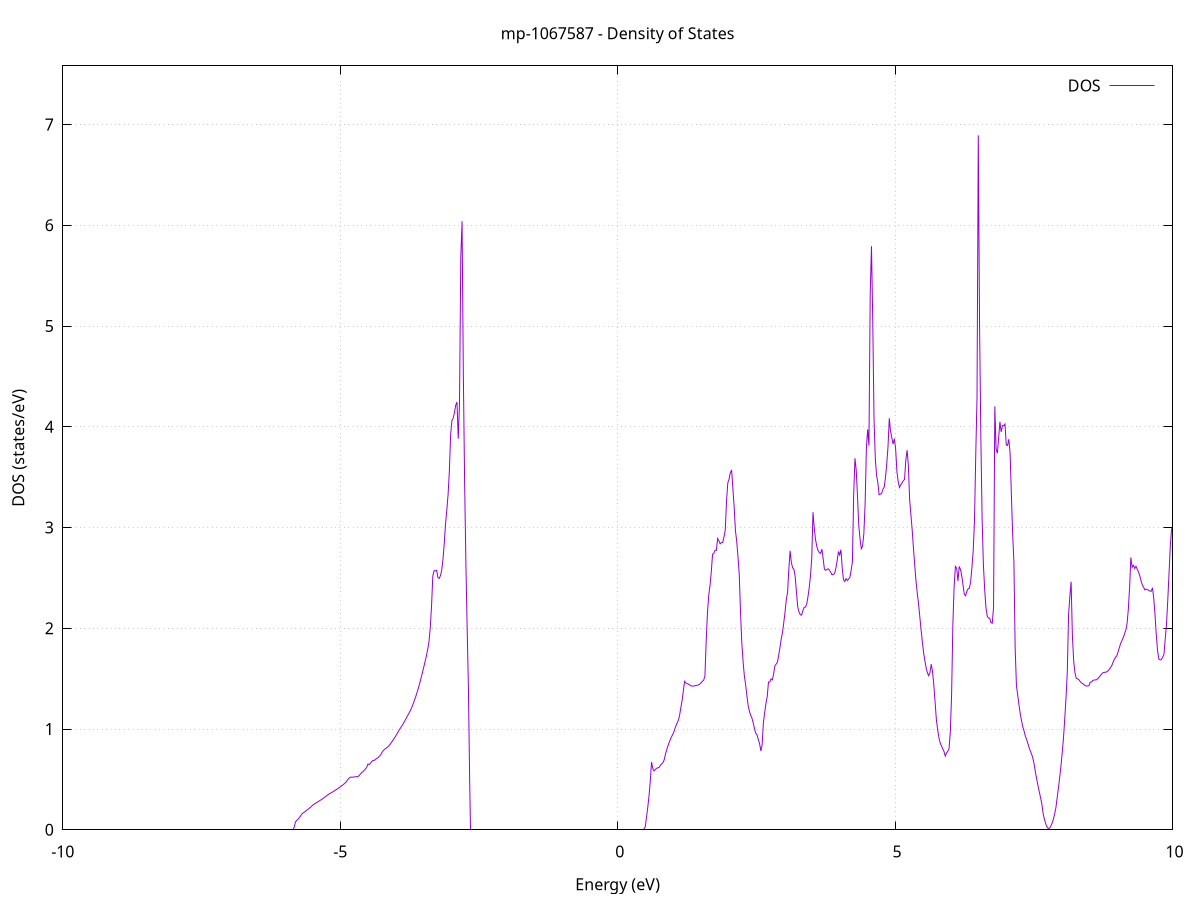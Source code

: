 set title 'mp-1067587 - Density of States'
set xlabel 'Energy (eV)'
set ylabel 'DOS (states/eV)'
set grid
set xrange [-10:10]
set yrange [0:7.583]
set xzeroaxis lt -1
set terminal png size 800,600
set output 'mp-1067587_dos_gnuplot.png'
plot '-' using 1:2 with lines title 'DOS'
-29.042700 0.000000
-29.019800 0.000000
-28.996800 0.000000
-28.973900 0.000000
-28.951000 0.000000
-28.928100 0.000000
-28.905200 0.000000
-28.882300 0.000000
-28.859400 0.000000
-28.836400 0.000000
-28.813500 0.000000
-28.790600 0.000000
-28.767700 0.000000
-28.744800 0.000000
-28.721900 0.000000
-28.698900 0.000000
-28.676000 0.000000
-28.653100 0.000000
-28.630200 0.000000
-28.607300 0.000000
-28.584400 0.000000
-28.561400 0.000000
-28.538500 0.000000
-28.515600 0.000000
-28.492700 0.000000
-28.469800 0.000000
-28.446900 0.000000
-28.424000 0.000000
-28.401000 0.000000
-28.378100 0.000000
-28.355200 0.000000
-28.332300 0.000000
-28.309400 0.000000
-28.286500 0.000000
-28.263500 0.000000
-28.240600 0.000000
-28.217700 0.000000
-28.194800 0.000000
-28.171900 0.000000
-28.149000 0.000000
-28.126000 0.000000
-28.103100 0.000000
-28.080200 0.000000
-28.057300 0.000000
-28.034400 0.000000
-28.011500 0.000000
-27.988600 0.000000
-27.965600 0.000000
-27.942700 0.000000
-27.919800 0.000000
-27.896900 0.000000
-27.874000 0.000000
-27.851100 0.000000
-27.828100 0.000000
-27.805200 0.000000
-27.782300 0.000000
-27.759400 0.000000
-27.736500 0.000000
-27.713600 0.000000
-27.690600 0.000000
-27.667700 0.000000
-27.644800 0.000000
-27.621900 0.000000
-27.599000 0.000000
-27.576100 0.000000
-27.553100 0.000000
-27.530200 0.000000
-27.507300 0.000000
-27.484400 0.000000
-27.461500 0.000000
-27.438600 0.000000
-27.415700 0.000000
-27.392700 0.000000
-27.369800 0.000000
-27.346900 0.000000
-27.324000 0.000000
-27.301100 0.000000
-27.278200 0.000000
-27.255200 0.000000
-27.232300 0.000000
-27.209400 0.000000
-27.186500 0.000000
-27.163600 0.000000
-27.140700 0.000000
-27.117700 0.000000
-27.094800 0.000000
-27.071900 0.000000
-27.049000 0.000000
-27.026100 0.000000
-27.003200 0.000000
-26.980300 0.000000
-26.957300 16.725300
-26.934400 19.770900
-26.911500 17.011400
-26.888600 13.683800
-26.865700 12.867500
-26.842800 19.085800
-26.819800 13.544200
-26.796900 43.508700
-26.774000 35.500700
-26.751100 37.144300
-26.728200 52.580600
-26.705300 39.738400
-26.682300 13.641800
-26.659400 21.882000
-26.636500 26.590700
-26.613600 32.169400
-26.590700 49.719800
-26.567800 46.179200
-26.544800 13.463800
-26.521900 0.000000
-26.499000 0.000000
-26.476100 0.000000
-26.453200 0.000000
-26.430300 0.000000
-26.407400 0.000000
-26.384400 0.000000
-26.361500 0.000000
-26.338600 0.000000
-26.315700 0.000000
-26.292800 0.000000
-26.269900 0.000000
-26.246900 0.000000
-26.224000 0.000000
-26.201100 0.000000
-26.178200 0.000000
-26.155300 0.000000
-26.132400 0.000000
-26.109400 0.000000
-26.086500 0.000000
-26.063600 0.000000
-26.040700 0.000000
-26.017800 0.000000
-25.994900 0.000000
-25.972000 0.000000
-25.949000 0.000000
-25.926100 0.000000
-25.903200 0.000000
-25.880300 0.000000
-25.857400 0.000000
-25.834500 0.000000
-25.811500 0.000000
-25.788600 0.000000
-25.765700 0.000000
-25.742800 0.000000
-25.719900 0.000000
-25.697000 0.000000
-25.674000 0.000000
-25.651100 0.000000
-25.628200 0.000000
-25.605300 0.000000
-25.582400 0.000000
-25.559500 0.000000
-25.536600 0.000000
-25.513600 0.000000
-25.490700 0.000000
-25.467800 0.000000
-25.444900 0.000000
-25.422000 0.000000
-25.399100 0.000000
-25.376100 0.000000
-25.353200 0.000000
-25.330300 0.000000
-25.307400 0.000000
-25.284500 0.000000
-25.261600 0.000000
-25.238600 0.000000
-25.215700 0.000000
-25.192800 0.000000
-25.169900 0.000000
-25.147000 0.000000
-25.124100 0.000000
-25.101100 0.000000
-25.078200 0.000000
-25.055300 0.000000
-25.032400 0.000000
-25.009500 0.000000
-24.986600 0.000000
-24.963700 0.000000
-24.940700 0.000000
-24.917800 0.000000
-24.894900 0.000000
-24.872000 0.000000
-24.849100 0.000000
-24.826200 0.000000
-24.803200 0.000000
-24.780300 0.000000
-24.757400 0.000000
-24.734500 0.000000
-24.711600 0.000000
-24.688700 0.000000
-24.665700 0.000000
-24.642800 0.000000
-24.619900 0.000000
-24.597000 0.000000
-24.574100 0.000000
-24.551200 0.000000
-24.528300 0.000000
-24.505300 0.000000
-24.482400 0.000000
-24.459500 0.000000
-24.436600 0.000000
-24.413700 0.000000
-24.390800 0.000000
-24.367800 0.000000
-24.344900 0.000000
-24.322000 0.000000
-24.299100 0.000000
-24.276200 0.000000
-24.253300 0.000000
-24.230300 0.000000
-24.207400 0.000000
-24.184500 0.000000
-24.161600 0.000000
-24.138700 0.000000
-24.115800 0.000000
-24.092900 0.000000
-24.069900 0.000000
-24.047000 0.000000
-24.024100 0.000000
-24.001200 0.000000
-23.978300 0.000000
-23.955400 0.000000
-23.932400 0.000000
-23.909500 0.000000
-23.886600 0.000000
-23.863700 0.000000
-23.840800 0.000000
-23.817900 0.000000
-23.794900 0.000000
-23.772000 0.000000
-23.749100 0.000000
-23.726200 0.000000
-23.703300 0.000000
-23.680400 0.000000
-23.657400 0.000000
-23.634500 0.000000
-23.611600 0.000000
-23.588700 0.000000
-23.565800 0.000000
-23.542900 0.000000
-23.520000 0.000000
-23.497000 0.000000
-23.474100 0.000000
-23.451200 0.000000
-23.428300 0.000000
-23.405400 0.000000
-23.382500 0.000000
-23.359500 0.000000
-23.336600 0.000000
-23.313700 0.000000
-23.290800 0.000000
-23.267900 0.000000
-23.245000 0.000000
-23.222000 0.000000
-23.199100 0.000000
-23.176200 0.000000
-23.153300 0.000000
-23.130400 0.000000
-23.107500 0.000000
-23.084600 0.000000
-23.061600 0.000000
-23.038700 0.000000
-23.015800 0.000000
-22.992900 0.000000
-22.970000 0.000000
-22.947100 0.000000
-22.924100 0.000000
-22.901200 0.000000
-22.878300 0.000000
-22.855400 0.000000
-22.832500 0.000000
-22.809600 0.000000
-22.786600 0.000000
-22.763700 0.000000
-22.740800 0.000000
-22.717900 0.000000
-22.695000 0.000000
-22.672100 0.000000
-22.649200 0.000000
-22.626200 0.000000
-22.603300 0.000000
-22.580400 0.000000
-22.557500 0.000000
-22.534600 0.000000
-22.511700 0.000000
-22.488700 0.000000
-22.465800 0.000000
-22.442900 0.000000
-22.420000 0.000000
-22.397100 0.000000
-22.374200 0.000000
-22.351200 0.000000
-22.328300 0.000000
-22.305400 0.000000
-22.282500 0.000000
-22.259600 0.000000
-22.236700 0.000000
-22.213700 0.000000
-22.190800 0.000000
-22.167900 0.000000
-22.145000 0.000000
-22.122100 0.000000
-22.099200 0.000000
-22.076300 0.000000
-22.053300 0.000000
-22.030400 0.000000
-22.007500 0.000000
-21.984600 0.000000
-21.961700 0.000000
-21.938800 0.000000
-21.915800 0.000000
-21.892900 0.000000
-21.870000 0.000000
-21.847100 0.000000
-21.824200 0.000000
-21.801300 0.000000
-21.778300 0.000000
-21.755400 0.000000
-21.732500 0.000000
-21.709600 0.000000
-21.686700 0.000000
-21.663800 0.000000
-21.640900 0.000000
-21.617900 0.000000
-21.595000 0.000000
-21.572100 0.000000
-21.549200 0.000000
-21.526300 0.000000
-21.503400 0.000000
-21.480400 0.000000
-21.457500 0.000000
-21.434600 0.000000
-21.411700 0.000000
-21.388800 0.000000
-21.365900 0.000000
-21.342900 0.000000
-21.320000 0.000000
-21.297100 0.000000
-21.274200 0.000000
-21.251300 0.000000
-21.228400 0.000000
-21.205500 0.000000
-21.182500 0.000000
-21.159600 0.000000
-21.136700 0.000000
-21.113800 0.000000
-21.090900 0.000000
-21.068000 0.000000
-21.045000 0.000000
-21.022100 0.000000
-20.999200 0.000000
-20.976300 0.000000
-20.953400 0.000000
-20.930500 0.000000
-20.907500 0.000000
-20.884600 0.000000
-20.861700 0.000000
-20.838800 0.000000
-20.815900 0.000000
-20.793000 0.000000
-20.770000 0.000000
-20.747100 0.000000
-20.724200 0.000000
-20.701300 0.000000
-20.678400 0.000000
-20.655500 0.000000
-20.632600 0.000000
-20.609600 0.000000
-20.586700 0.000000
-20.563800 0.000000
-20.540900 0.000000
-20.518000 0.000000
-20.495100 0.000000
-20.472100 0.000000
-20.449200 0.000000
-20.426300 0.000000
-20.403400 0.000000
-20.380500 0.000000
-20.357600 0.000000
-20.334600 0.000000
-20.311700 0.000000
-20.288800 0.000000
-20.265900 0.000000
-20.243000 0.000000
-20.220100 0.000000
-20.197200 0.000000
-20.174200 0.000000
-20.151300 0.000000
-20.128400 0.000000
-20.105500 0.000000
-20.082600 0.000000
-20.059700 0.000000
-20.036700 0.000000
-20.013800 0.000000
-19.990900 0.000000
-19.968000 0.000000
-19.945100 0.000000
-19.922200 0.000000
-19.899200 0.000000
-19.876300 0.000000
-19.853400 0.000000
-19.830500 0.000000
-19.807600 0.000000
-19.784700 0.000000
-19.761800 0.000000
-19.738800 0.000000
-19.715900 0.000000
-19.693000 0.000000
-19.670100 0.000000
-19.647200 0.000000
-19.624300 0.000000
-19.601300 0.000000
-19.578400 0.000000
-19.555500 0.000000
-19.532600 0.000000
-19.509700 0.000000
-19.486800 0.000000
-19.463800 0.000000
-19.440900 0.000000
-19.418000 0.000000
-19.395100 0.000000
-19.372200 0.000000
-19.349300 0.000000
-19.326300 0.000000
-19.303400 0.000000
-19.280500 0.000000
-19.257600 0.000000
-19.234700 0.000000
-19.211800 0.000000
-19.188900 0.000000
-19.165900 0.000000
-19.143000 0.000000
-19.120100 0.000000
-19.097200 0.000000
-19.074300 0.000000
-19.051400 0.000000
-19.028400 0.000000
-19.005500 0.000000
-18.982600 0.000000
-18.959700 0.000000
-18.936800 0.000000
-18.913900 0.000000
-18.890900 0.000000
-18.868000 0.000000
-18.845100 0.000000
-18.822200 0.000000
-18.799300 0.000000
-18.776400 0.000000
-18.753500 0.000000
-18.730500 0.000000
-18.707600 0.000000
-18.684700 0.000000
-18.661800 0.000000
-18.638900 0.000000
-18.616000 0.000000
-18.593000 0.000000
-18.570100 0.000000
-18.547200 0.000000
-18.524300 0.000000
-18.501400 0.000000
-18.478500 0.000000
-18.455500 0.000000
-18.432600 0.000000
-18.409700 0.000000
-18.386800 0.000000
-18.363900 0.000000
-18.341000 0.000000
-18.318100 0.000000
-18.295100 0.000000
-18.272200 0.000000
-18.249300 0.000000
-18.226400 0.000000
-18.203500 0.000000
-18.180600 0.000000
-18.157600 0.000000
-18.134700 0.000000
-18.111800 0.000000
-18.088900 0.000000
-18.066000 0.000000
-18.043100 0.000000
-18.020100 0.000000
-17.997200 0.000000
-17.974300 0.000000
-17.951400 0.000000
-17.928500 0.000000
-17.905600 0.000000
-17.882600 0.000000
-17.859700 0.000000
-17.836800 0.000000
-17.813900 0.000000
-17.791000 0.000000
-17.768100 0.000000
-17.745200 0.000000
-17.722200 0.000000
-17.699300 0.000000
-17.676400 0.000000
-17.653500 0.000000
-17.630600 0.000000
-17.607700 0.000000
-17.584700 0.000000
-17.561800 0.000000
-17.538900 0.000000
-17.516000 0.000000
-17.493100 0.000000
-17.470200 0.000000
-17.447200 0.000000
-17.424300 0.000000
-17.401400 0.000000
-17.378500 0.000000
-17.355600 0.000000
-17.332700 0.000000
-17.309800 0.000000
-17.286800 0.000000
-17.263900 0.000000
-17.241000 0.000000
-17.218100 0.000000
-17.195200 0.000000
-17.172300 0.000000
-17.149300 0.000000
-17.126400 0.000000
-17.103500 0.000000
-17.080600 0.000000
-17.057700 0.000000
-17.034800 0.000000
-17.011800 0.000000
-16.988900 0.000000
-16.966000 0.000000
-16.943100 0.000000
-16.920200 0.000000
-16.897300 0.000000
-16.874400 0.000000
-16.851400 0.000000
-16.828500 0.000000
-16.805600 0.000000
-16.782700 0.000000
-16.759800 0.000000
-16.736900 0.000000
-16.713900 0.000000
-16.691000 0.000000
-16.668100 0.000000
-16.645200 0.000000
-16.622300 0.000000
-16.599400 0.000000
-16.576400 0.000000
-16.553500 0.000000
-16.530600 0.000000
-16.507700 0.000000
-16.484800 0.000000
-16.461900 0.000000
-16.438900 0.000000
-16.416000 0.000000
-16.393100 0.000000
-16.370200 0.000000
-16.347300 0.000000
-16.324400 0.000000
-16.301500 0.000000
-16.278500 0.000000
-16.255600 0.000000
-16.232700 0.000000
-16.209800 0.000000
-16.186900 0.000000
-16.164000 0.000000
-16.141000 0.000000
-16.118100 0.000000
-16.095200 0.000000
-16.072300 0.000000
-16.049400 0.000000
-16.026500 0.000000
-16.003500 0.000000
-15.980600 0.000000
-15.957700 0.000000
-15.934800 0.000000
-15.911900 0.000000
-15.889000 0.000000
-15.866100 0.000000
-15.843100 0.000000
-15.820200 0.000000
-15.797300 0.000000
-15.774400 0.000000
-15.751500 0.000000
-15.728600 0.000000
-15.705600 0.000000
-15.682700 0.000000
-15.659800 0.000000
-15.636900 0.000000
-15.614000 0.000000
-15.591100 0.000000
-15.568100 0.000000
-15.545200 0.000000
-15.522300 0.000000
-15.499400 0.000000
-15.476500 0.000000
-15.453600 0.000000
-15.430700 0.000000
-15.407700 0.000000
-15.384800 0.000000
-15.361900 0.000000
-15.339000 0.000000
-15.316100 0.000000
-15.293200 0.000000
-15.270200 0.000000
-15.247300 0.000000
-15.224400 0.000000
-15.201500 0.000000
-15.178600 0.000000
-15.155700 0.000000
-15.132700 0.000000
-15.109800 0.000000
-15.086900 0.000000
-15.064000 0.000000
-15.041100 0.000000
-15.018200 0.000000
-14.995200 0.000000
-14.972300 0.000000
-14.949400 0.000000
-14.926500 0.000000
-14.903600 0.000000
-14.880700 0.000000
-14.857800 0.000000
-14.834800 0.000000
-14.811900 0.000000
-14.789000 0.000000
-14.766100 0.000000
-14.743200 0.000000
-14.720300 0.000000
-14.697300 0.000000
-14.674400 0.000000
-14.651500 0.000000
-14.628600 0.000000
-14.605700 0.000000
-14.582800 0.000000
-14.559800 0.000000
-14.536900 0.000000
-14.514000 0.000000
-14.491100 0.000000
-14.468200 0.000000
-14.445300 0.000000
-14.422400 0.000000
-14.399400 0.000000
-14.376500 0.000000
-14.353600 0.000000
-14.330700 0.000000
-14.307800 0.000000
-14.284900 0.000000
-14.261900 0.000000
-14.239000 0.000000
-14.216100 0.000000
-14.193200 0.000000
-14.170300 0.000000
-14.147400 0.000000
-14.124400 0.000000
-14.101500 0.000000
-14.078600 0.000000
-14.055700 0.000000
-14.032800 0.000000
-14.009900 0.000000
-13.987000 0.000000
-13.964000 0.000000
-13.941100 0.000000
-13.918200 0.000000
-13.895300 0.000000
-13.872400 0.000000
-13.849500 0.000000
-13.826500 0.000000
-13.803600 0.000000
-13.780700 0.000000
-13.757800 0.000000
-13.734900 0.000000
-13.712000 0.000000
-13.689000 0.000000
-13.666100 0.000000
-13.643200 0.000000
-13.620300 0.000000
-13.597400 0.000000
-13.574500 0.000000
-13.551500 0.000000
-13.528600 0.000000
-13.505700 0.000000
-13.482800 0.000000
-13.459900 0.000000
-13.437000 0.000000
-13.414100 0.000000
-13.391100 0.000000
-13.368200 0.000000
-13.345300 0.000000
-13.322400 0.000000
-13.299500 0.000000
-13.276600 0.000000
-13.253600 0.000000
-13.230700 0.000000
-13.207800 0.000000
-13.184900 0.000000
-13.162000 0.000000
-13.139100 0.000000
-13.116100 0.000000
-13.093200 0.000000
-13.070300 0.000000
-13.047400 0.000000
-13.024500 0.000000
-13.001600 0.000000
-12.978700 0.000000
-12.955700 0.000000
-12.932800 0.000000
-12.909900 0.000000
-12.887000 0.000000
-12.864100 0.000000
-12.841200 0.000000
-12.818200 0.000000
-12.795300 0.000000
-12.772400 0.000000
-12.749500 0.000000
-12.726600 0.000000
-12.703700 0.000000
-12.680700 0.000000
-12.657800 0.000000
-12.634900 0.000000
-12.612000 0.000000
-12.589100 0.000000
-12.566200 0.000000
-12.543300 0.000000
-12.520300 0.000000
-12.497400 0.000000
-12.474500 0.000000
-12.451600 0.000000
-12.428700 0.000000
-12.405800 0.000000
-12.382800 0.000000
-12.359900 0.000000
-12.337000 0.000000
-12.314100 0.000000
-12.291200 0.000000
-12.268300 0.000000
-12.245300 0.000000
-12.222400 0.000000
-12.199500 0.000000
-12.176600 0.000000
-12.153700 0.000000
-12.130800 0.000000
-12.107800 0.000000
-12.084900 0.000000
-12.062000 0.000000
-12.039100 0.000000
-12.016200 0.000000
-11.993300 0.000000
-11.970400 0.000000
-11.947400 0.000000
-11.924500 0.000000
-11.901600 0.000000
-11.878700 0.000000
-11.855800 0.000000
-11.832900 0.000000
-11.809900 0.000000
-11.787000 0.000000
-11.764100 0.000000
-11.741200 0.000000
-11.718300 0.000000
-11.695400 0.000000
-11.672400 0.000000
-11.649500 0.000000
-11.626600 0.000000
-11.603700 0.000000
-11.580800 0.000000
-11.557900 0.000000
-11.535000 0.000000
-11.512000 0.000000
-11.489100 0.000000
-11.466200 0.000000
-11.443300 0.000000
-11.420400 0.000000
-11.397500 0.000000
-11.374500 0.000000
-11.351600 0.000000
-11.328700 0.000000
-11.305800 0.000000
-11.282900 0.000000
-11.260000 0.000000
-11.237000 0.000000
-11.214100 0.000000
-11.191200 0.000000
-11.168300 0.000000
-11.145400 0.000000
-11.122500 0.000000
-11.099600 0.000000
-11.076600 0.000000
-11.053700 0.000000
-11.030800 0.000000
-11.007900 0.000000
-10.985000 0.000000
-10.962100 0.000000
-10.939100 0.000000
-10.916200 0.000000
-10.893300 0.000000
-10.870400 0.000000
-10.847500 0.000000
-10.824600 0.000000
-10.801600 0.000000
-10.778700 0.000000
-10.755800 0.000000
-10.732900 0.000000
-10.710000 0.000000
-10.687100 0.000000
-10.664100 0.000000
-10.641200 0.000000
-10.618300 0.000000
-10.595400 0.000000
-10.572500 0.000000
-10.549600 0.000000
-10.526700 0.000000
-10.503700 0.000000
-10.480800 0.000000
-10.457900 0.000000
-10.435000 0.000000
-10.412100 0.000000
-10.389200 0.000000
-10.366200 0.000000
-10.343300 0.000000
-10.320400 0.000000
-10.297500 0.000000
-10.274600 0.000000
-10.251700 0.000000
-10.228700 0.000000
-10.205800 0.000000
-10.182900 0.000000
-10.160000 0.000000
-10.137100 0.000000
-10.114200 0.000000
-10.091300 0.000000
-10.068300 0.000000
-10.045400 0.000000
-10.022500 0.000000
-9.999600 0.000000
-9.976700 0.000000
-9.953800 0.000000
-9.930800 0.000000
-9.907900 0.000000
-9.885000 0.000000
-9.862100 0.000000
-9.839200 0.000000
-9.816300 0.000000
-9.793300 0.000000
-9.770400 0.000000
-9.747500 0.000000
-9.724600 0.000000
-9.701700 0.000000
-9.678800 0.000000
-9.655900 0.000000
-9.632900 0.000000
-9.610000 0.000000
-9.587100 0.000000
-9.564200 0.000000
-9.541300 0.000000
-9.518400 0.000000
-9.495400 0.000000
-9.472500 0.000000
-9.449600 0.000000
-9.426700 0.000000
-9.403800 0.000000
-9.380900 0.000000
-9.357900 0.000000
-9.335000 0.000000
-9.312100 0.000000
-9.289200 0.000000
-9.266300 0.000000
-9.243400 0.000000
-9.220400 0.000000
-9.197500 0.000000
-9.174600 0.000000
-9.151700 0.000000
-9.128800 0.000000
-9.105900 0.000000
-9.083000 0.000000
-9.060000 0.000000
-9.037100 0.000000
-9.014200 0.000000
-8.991300 0.000000
-8.968400 0.000000
-8.945500 0.000000
-8.922500 0.000000
-8.899600 0.000000
-8.876700 0.000000
-8.853800 0.000000
-8.830900 0.000000
-8.808000 0.000000
-8.785000 0.000000
-8.762100 0.000000
-8.739200 0.000000
-8.716300 0.000000
-8.693400 0.000000
-8.670500 0.000000
-8.647600 0.000000
-8.624600 0.000000
-8.601700 0.000000
-8.578800 0.000000
-8.555900 0.000000
-8.533000 0.000000
-8.510100 0.000000
-8.487100 0.000000
-8.464200 0.000000
-8.441300 0.000000
-8.418400 0.000000
-8.395500 0.000000
-8.372600 0.000000
-8.349600 0.000000
-8.326700 0.000000
-8.303800 0.000000
-8.280900 0.000000
-8.258000 0.000000
-8.235100 0.000000
-8.212200 0.000000
-8.189200 0.000000
-8.166300 0.000000
-8.143400 0.000000
-8.120500 0.000000
-8.097600 0.000000
-8.074700 0.000000
-8.051700 0.000000
-8.028800 0.000000
-8.005900 0.000000
-7.983000 0.000000
-7.960100 0.000000
-7.937200 0.000000
-7.914200 0.000000
-7.891300 0.000000
-7.868400 0.000000
-7.845500 0.000000
-7.822600 0.000000
-7.799700 0.000000
-7.776700 0.000000
-7.753800 0.000000
-7.730900 0.000000
-7.708000 0.000000
-7.685100 0.000000
-7.662200 0.000000
-7.639300 0.000000
-7.616300 0.000000
-7.593400 0.000000
-7.570500 0.000000
-7.547600 0.000000
-7.524700 0.000000
-7.501800 0.000000
-7.478800 0.000000
-7.455900 0.000000
-7.433000 0.000000
-7.410100 0.000000
-7.387200 0.000000
-7.364300 0.000000
-7.341300 0.000000
-7.318400 0.000000
-7.295500 0.000000
-7.272600 0.000000
-7.249700 0.000000
-7.226800 0.000000
-7.203900 0.000000
-7.180900 0.000000
-7.158000 0.000000
-7.135100 0.000000
-7.112200 0.000000
-7.089300 0.000000
-7.066400 0.000000
-7.043400 0.000000
-7.020500 0.000000
-6.997600 0.000000
-6.974700 0.000000
-6.951800 0.000000
-6.928900 0.000000
-6.905900 0.000000
-6.883000 0.000000
-6.860100 0.000000
-6.837200 0.000000
-6.814300 0.000000
-6.791400 0.000000
-6.768500 0.000000
-6.745500 0.000000
-6.722600 0.000000
-6.699700 0.000000
-6.676800 0.000000
-6.653900 0.000000
-6.631000 0.000000
-6.608000 0.000000
-6.585100 0.000000
-6.562200 0.000000
-6.539300 0.000000
-6.516400 0.000000
-6.493500 0.000000
-6.470500 0.000000
-6.447600 0.000000
-6.424700 0.000000
-6.401800 0.000000
-6.378900 0.000000
-6.356000 0.000000
-6.333000 0.000000
-6.310100 0.000000
-6.287200 0.000000
-6.264300 0.000000
-6.241400 0.000000
-6.218500 0.000000
-6.195600 0.000000
-6.172600 0.000000
-6.149700 0.000000
-6.126800 0.000000
-6.103900 0.000000
-6.081000 0.000000
-6.058100 0.000000
-6.035100 0.000000
-6.012200 0.000000
-5.989300 0.000000
-5.966400 0.000000
-5.943500 0.000000
-5.920600 0.000000
-5.897600 0.000000
-5.874700 0.000000
-5.851800 0.001000
-5.828900 0.026100
-5.806000 0.078100
-5.783100 0.093300
-5.760200 0.104200
-5.737200 0.121000
-5.714300 0.138400
-5.691400 0.155900
-5.668500 0.166900
-5.645600 0.175300
-5.622700 0.185400
-5.599700 0.195900
-5.576800 0.204900
-5.553900 0.215400
-5.531000 0.226000
-5.508100 0.237100
-5.485200 0.248900
-5.462200 0.257800
-5.439300 0.265100
-5.416400 0.273000
-5.393500 0.281100
-5.370600 0.288900
-5.347700 0.296500
-5.324800 0.305000
-5.301800 0.314100
-5.278900 0.323400
-5.256000 0.333000
-5.233100 0.342800
-5.210200 0.352400
-5.187300 0.360100
-5.164300 0.366800
-5.141400 0.374200
-5.118500 0.382000
-5.095600 0.390100
-5.072700 0.398200
-5.049800 0.406500
-5.026800 0.415100
-5.003900 0.423800
-4.981000 0.433000
-4.958100 0.442700
-4.935200 0.453000
-4.912300 0.463800
-4.889300 0.476200
-4.866400 0.496800
-4.843500 0.510300
-4.820600 0.521800
-4.797700 0.522500
-4.774800 0.521900
-4.751900 0.523800
-4.728900 0.525900
-4.706000 0.527700
-4.683100 0.526800
-4.660200 0.537900
-4.637300 0.553100
-4.614400 0.566500
-4.591400 0.576500
-4.568500 0.589600
-4.545600 0.604300
-4.522700 0.619600
-4.499800 0.652500
-4.476900 0.647800
-4.453900 0.660900
-4.431000 0.678300
-4.408100 0.689200
-4.385200 0.689000
-4.362300 0.699500
-4.339400 0.709300
-4.316500 0.716200
-4.293500 0.729400
-4.270600 0.744400
-4.247700 0.767000
-4.224800 0.785500
-4.201900 0.797900
-4.179000 0.807800
-4.156000 0.817100
-4.133100 0.827400
-4.110200 0.841200
-4.087300 0.858600
-4.064400 0.876300
-4.041500 0.894900
-4.018500 0.914700
-3.995600 0.935100
-3.972700 0.956200
-3.949800 0.978100
-3.926900 0.999200
-3.904000 1.018700
-3.881100 1.037400
-3.858100 1.058900
-3.835200 1.081500
-3.812300 1.105300
-3.789400 1.128600
-3.766500 1.151700
-3.743600 1.175100
-3.720600 1.200500
-3.697700 1.232700
-3.674800 1.265500
-3.651900 1.300200
-3.629000 1.338700
-3.606100 1.378800
-3.583100 1.421900
-3.560200 1.470400
-3.537300 1.519500
-3.514400 1.569700
-3.491500 1.621200
-3.468600 1.674500
-3.445600 1.730300
-3.422700 1.791900
-3.399800 1.870500
-3.376900 2.008100
-3.354000 2.224300
-3.331100 2.519400
-3.308200 2.572400
-3.285200 2.570000
-3.262300 2.575500
-3.239400 2.504700
-3.216500 2.494600
-3.193600 2.522200
-3.170700 2.576400
-3.147700 2.684700
-3.124800 2.844900
-3.101900 3.036100
-3.079000 3.172700
-3.056100 3.326200
-3.033200 3.559900
-3.010200 3.920200
-2.987300 4.060500
-2.964400 4.084300
-2.941500 4.140200
-2.918600 4.214500
-2.895700 4.246300
-2.872800 3.881900
-2.849800 4.242800
-2.826900 5.685900
-2.804000 6.041000
-2.781100 4.534000
-2.758200 3.459700
-2.735300 2.652900
-2.712300 2.003000
-2.689400 1.402200
-2.666500 0.470000
-2.643600 0.000000
-2.620700 0.000000
-2.597800 0.000000
-2.574800 0.000000
-2.551900 0.000000
-2.529000 0.000000
-2.506100 0.000000
-2.483200 0.000000
-2.460300 0.000000
-2.437400 0.000000
-2.414400 0.000000
-2.391500 0.000000
-2.368600 0.000000
-2.345700 0.000000
-2.322800 0.000000
-2.299900 0.000000
-2.276900 0.000000
-2.254000 0.000000
-2.231100 0.000000
-2.208200 0.000000
-2.185300 0.000000
-2.162400 0.000000
-2.139400 0.000000
-2.116500 0.000000
-2.093600 0.000000
-2.070700 0.000000
-2.047800 0.000000
-2.024900 0.000000
-2.001900 0.000000
-1.979000 0.000000
-1.956100 0.000000
-1.933200 0.000000
-1.910300 0.000000
-1.887400 0.000000
-1.864500 0.000000
-1.841500 0.000000
-1.818600 0.000000
-1.795700 0.000000
-1.772800 0.000000
-1.749900 0.000000
-1.727000 0.000000
-1.704000 0.000000
-1.681100 0.000000
-1.658200 0.000000
-1.635300 0.000000
-1.612400 0.000000
-1.589500 0.000000
-1.566500 0.000000
-1.543600 0.000000
-1.520700 0.000000
-1.497800 0.000000
-1.474900 0.000000
-1.452000 0.000000
-1.429100 0.000000
-1.406100 0.000000
-1.383200 0.000000
-1.360300 0.000000
-1.337400 0.000000
-1.314500 0.000000
-1.291600 0.000000
-1.268600 0.000000
-1.245700 0.000000
-1.222800 0.000000
-1.199900 0.000000
-1.177000 0.000000
-1.154100 0.000000
-1.131100 0.000000
-1.108200 0.000000
-1.085300 0.000000
-1.062400 0.000000
-1.039500 0.000000
-1.016600 0.000000
-0.993700 0.000000
-0.970700 0.000000
-0.947800 0.000000
-0.924900 0.000000
-0.902000 0.000000
-0.879100 0.000000
-0.856200 0.000000
-0.833200 0.000000
-0.810300 0.000000
-0.787400 0.000000
-0.764500 0.000000
-0.741600 0.000000
-0.718700 0.000000
-0.695700 0.000000
-0.672800 0.000000
-0.649900 0.000000
-0.627000 0.000000
-0.604100 0.000000
-0.581200 0.000000
-0.558200 0.000000
-0.535300 0.000000
-0.512400 0.000000
-0.489500 0.000000
-0.466600 0.000000
-0.443700 0.000000
-0.420800 0.000000
-0.397800 0.000000
-0.374900 0.000000
-0.352000 0.000000
-0.329100 0.000000
-0.306200 0.000000
-0.283300 0.000000
-0.260300 0.000000
-0.237400 0.000000
-0.214500 0.000000
-0.191600 0.000000
-0.168700 0.000000
-0.145800 0.000000
-0.122800 0.000000
-0.099900 0.000000
-0.077000 0.000000
-0.054100 0.000000
-0.031200 0.000000
-0.008300 0.000000
0.014600 0.000000
0.037600 0.000000
0.060500 0.000000
0.083400 0.000000
0.106300 0.000000
0.129200 0.000000
0.152100 0.000000
0.175100 0.000000
0.198000 0.000000
0.220900 0.000000
0.243800 0.000000
0.266700 0.000000
0.289600 0.000000
0.312600 0.000000
0.335500 0.000000
0.358400 0.000000
0.381300 0.000000
0.404200 0.000000
0.427100 0.000000
0.450000 0.000000
0.473000 0.000000
0.495900 0.026400
0.518800 0.117700
0.541700 0.217300
0.564600 0.332500
0.587500 0.478000
0.610500 0.671900
0.633400 0.607300
0.656300 0.583500
0.679200 0.598300
0.702100 0.610800
0.725000 0.615000
0.748000 0.619500
0.770900 0.639000
0.793800 0.653800
0.816700 0.666000
0.839600 0.696700
0.862500 0.752300
0.885500 0.795700
0.908400 0.836200
0.931300 0.870400
0.954200 0.902200
0.977100 0.929600
1.000000 0.954800
1.022900 0.987200
1.045900 1.025400
1.068800 1.054100
1.091700 1.083900
1.114600 1.129500
1.137500 1.208600
1.160400 1.278500
1.183400 1.376900
1.206300 1.473600
1.229200 1.457200
1.252100 1.450700
1.275000 1.446100
1.297900 1.437600
1.320900 1.428600
1.343800 1.426900
1.366700 1.426500
1.389600 1.429300
1.412500 1.432700
1.435400 1.434800
1.458300 1.438400
1.481300 1.446700
1.504200 1.458900
1.527100 1.473800
1.550000 1.484800
1.572900 1.525600
1.595800 1.870300
1.618800 2.156400
1.641700 2.328300
1.664600 2.423700
1.687500 2.557700
1.710400 2.734600
1.733300 2.745100
1.756300 2.774600
1.779200 2.773800
1.802100 2.892200
1.825000 2.868200
1.847900 2.838000
1.870800 2.850500
1.893700 2.852000
1.916700 2.907900
1.939600 2.976100
1.962500 3.263600
1.985400 3.443300
2.008300 3.480800
2.031200 3.543700
2.054200 3.571500
2.077100 3.386300
2.100000 3.203800
2.122900 2.969000
2.145800 2.864700
2.168700 2.710500
2.191700 2.534800
2.214600 2.159900
2.237500 1.859700
2.260400 1.672200
2.283300 1.531300
2.306200 1.441000
2.329200 1.331900
2.352100 1.233000
2.375000 1.175700
2.397900 1.137800
2.420800 1.107900
2.443700 1.059800
2.466600 1.003400
2.489600 0.958100
2.512500 0.940300
2.535400 0.895900
2.558300 0.854100
2.581200 0.782000
2.604100 0.844400
2.627100 1.066000
2.650000 1.162700
2.672900 1.255100
2.695800 1.322700
2.718700 1.465900
2.741600 1.468600
2.764600 1.496400
2.787500 1.487600
2.810400 1.543300
2.833300 1.626600
2.856200 1.644900
2.879100 1.660900
2.902000 1.731200
2.925000 1.808900
2.947900 1.892600
2.970800 1.958600
2.993700 2.054900
3.016600 2.158900
3.039500 2.286200
3.062500 2.354200
3.085400 2.586600
3.108300 2.768700
3.131200 2.651700
3.154100 2.600500
3.177000 2.584900
3.200000 2.514000
3.222900 2.357600
3.245800 2.211300
3.268700 2.162100
3.291600 2.134500
3.314500 2.130500
3.337400 2.173200
3.360400 2.206600
3.383300 2.210700
3.406200 2.235500
3.429100 2.309400
3.452000 2.400500
3.474900 2.520000
3.497900 2.691600
3.520800 3.152000
3.543700 2.992400
3.566600 2.880400
3.589500 2.811600
3.612400 2.773300
3.635400 2.750200
3.658300 2.743300
3.681200 2.785100
3.704100 2.688800
3.727000 2.585400
3.749900 2.575600
3.772900 2.583700
3.795800 2.590900
3.818700 2.574800
3.841600 2.553800
3.864500 2.530100
3.887400 2.534300
3.910300 2.543800
3.933300 2.597500
3.956200 2.670300
3.979100 2.762400
4.002000 2.727600
4.024900 2.781400
4.047800 2.595100
4.070800 2.483200
4.093700 2.464100
4.116600 2.493400
4.139500 2.474100
4.162400 2.488100
4.185300 2.505200
4.208300 2.574400
4.231200 2.658700
4.254100 3.329100
4.277000 3.687200
4.299900 3.569300
4.322800 3.308100
4.345700 3.017800
4.368700 2.888900
4.391600 2.789100
4.414500 2.815800
4.437400 2.941100
4.460300 3.236500
4.483200 3.791100
4.506200 3.974800
4.529100 3.812900
4.552000 5.324200
4.574900 5.792700
4.597800 5.050600
4.620700 4.076500
4.643700 3.688400
4.666600 3.516900
4.689500 3.446000
4.712400 3.325400
4.735300 3.332000
4.758200 3.340000
4.781100 3.380800
4.804100 3.401800
4.827000 3.495700
4.849900 3.628900
4.872800 3.804600
4.895700 4.085000
4.918600 3.956900
4.941600 3.890500
4.964500 3.829000
4.987400 3.883300
5.010300 3.779100
5.033200 3.557500
5.056100 3.457500
5.079100 3.397000
5.102000 3.424600
5.124900 3.442200
5.147800 3.464700
5.170700 3.477300
5.193600 3.668100
5.216600 3.768100
5.239500 3.617600
5.262400 3.279600
5.285300 3.127100
5.308200 2.978500
5.331100 2.796500
5.354000 2.630000
5.377000 2.470300
5.399900 2.351200
5.422800 2.244100
5.445700 2.116100
5.468600 1.984400
5.491500 1.865700
5.514500 1.756800
5.537400 1.676700
5.560300 1.608500
5.583200 1.557400
5.606100 1.528800
5.629000 1.561700
5.652000 1.643200
5.674900 1.570200
5.697800 1.440900
5.720700 1.271400
5.743600 1.097800
5.766500 0.996800
5.789400 0.915600
5.812400 0.863500
5.835300 0.831900
5.858200 0.805200
5.881100 0.779200
5.904000 0.731700
5.926900 0.761300
5.949900 0.779700
5.972800 0.803900
5.995700 0.973600
6.018600 1.337300
6.041500 2.033600
6.064400 2.417600
6.087400 2.614300
6.110300 2.596500
6.133200 2.468700
6.156100 2.614200
6.179000 2.584300
6.201900 2.522300
6.224800 2.427800
6.247800 2.337300
6.270700 2.323400
6.293600 2.365700
6.316500 2.392200
6.339400 2.397800
6.362300 2.463200
6.385300 2.604400
6.408200 2.770600
6.431100 3.062300
6.454000 3.719000
6.476900 4.287200
6.499800 6.893700
6.522800 5.003500
6.545700 3.911600
6.568600 3.091900
6.591500 2.635000
6.614400 2.390400
6.637300 2.207900
6.660300 2.121300
6.683200 2.102200
6.706100 2.099200
6.729000 2.055900
6.751900 2.051100
6.774800 2.206100
6.797700 4.203100
6.820700 3.781100
6.843600 3.737200
6.866500 3.888000
6.889400 4.050400
6.912300 3.949600
6.935200 4.011800
6.958200 4.011400
6.981100 4.028700
7.004000 3.819000
7.026900 3.814900
7.049800 3.876700
7.072700 3.742700
7.095700 3.334100
7.118600 2.944200
7.141500 2.661300
7.164400 1.803900
7.187300 1.432800
7.210200 1.337400
7.233100 1.238500
7.256100 1.150900
7.279000 1.082100
7.301900 1.023100
7.324800 0.981000
7.347700 0.930800
7.370600 0.896500
7.393600 0.857000
7.416500 0.815000
7.439400 0.780000
7.462300 0.748400
7.485200 0.706900
7.508100 0.647300
7.531100 0.566400
7.554000 0.498400
7.576900 0.435300
7.599800 0.375300
7.622700 0.317600
7.645600 0.256000
7.668500 0.161100
7.691500 0.103300
7.714400 0.061300
7.737300 0.028700
7.760200 0.013100
7.783100 0.016200
7.806000 0.035100
7.829000 0.065600
7.851900 0.102300
7.874800 0.155800
7.897700 0.215700
7.920600 0.314400
7.943500 0.412500
7.966500 0.517700
7.989400 0.631700
8.012300 0.763400
8.035200 0.909500
8.058100 1.101800
8.081000 1.311000
8.104000 1.569400
8.126900 2.131100
8.149800 2.315100
8.172700 2.462200
8.195600 1.930500
8.218500 1.679000
8.241400 1.560700
8.264400 1.505000
8.287300 1.498800
8.310200 1.491700
8.333100 1.474200
8.356000 1.460200
8.378900 1.450900
8.401900 1.443800
8.424800 1.429700
8.447700 1.427800
8.470600 1.427700
8.493500 1.429600
8.516400 1.464700
8.539400 1.466600
8.562300 1.482300
8.585200 1.486000
8.608100 1.487800
8.631000 1.488600
8.653900 1.500700
8.676800 1.515000
8.699800 1.529400
8.722700 1.546100
8.745600 1.558600
8.768500 1.563100
8.791400 1.563000
8.814300 1.567800
8.837300 1.578700
8.860200 1.590400
8.883100 1.609800
8.906000 1.631100
8.928900 1.662500
8.951800 1.691100
8.974800 1.714300
8.997700 1.727800
9.020600 1.769800
9.043500 1.810200
9.066400 1.851500
9.089300 1.879000
9.112200 1.906800
9.135200 1.944300
9.158100 1.981300
9.181000 2.045600
9.203900 2.190300
9.226800 2.403300
9.249700 2.702500
9.272700 2.605800
9.295600 2.625600
9.318500 2.593000
9.341400 2.615800
9.364300 2.586500
9.387200 2.559800
9.410200 2.521000
9.433100 2.471500
9.456000 2.430200
9.478900 2.408400
9.501800 2.381500
9.524700 2.389300
9.547700 2.382400
9.570600 2.378600
9.593500 2.368800
9.616400 2.367400
9.639300 2.403100
9.662200 2.297900
9.685100 2.131200
9.708100 1.932800
9.731000 1.775000
9.753900 1.693900
9.776800 1.686200
9.799700 1.688600
9.822600 1.714500
9.845600 1.740600
9.868500 1.892200
9.891400 2.034000
9.914300 2.273100
9.937200 2.541800
9.960100 2.813000
9.983100 2.987600
10.006000 2.989500
10.028900 2.872800
10.051800 2.805500
10.074700 2.764100
10.097600 2.721100
10.120500 2.623400
10.143500 2.592100
10.166400 2.685900
10.189300 2.839500
10.212200 2.871800
10.235100 2.874700
10.258000 2.841200
10.281000 2.828200
10.303900 2.874900
10.326800 2.930900
10.349700 2.993700
10.372600 2.952900
10.395500 2.925500
10.418500 2.977200
10.441400 2.997400
10.464300 3.041000
10.487200 3.099600
10.510100 3.166500
10.533000 3.228600
10.555900 3.353800
10.578900 3.354400
10.601800 3.343900
10.624700 3.358200
10.647600 3.469300
10.670500 3.646400
10.693400 3.812200
10.716400 4.066200
10.739300 3.976100
10.762200 3.918200
10.785100 3.853800
10.808000 3.753200
10.830900 3.724100
10.853900 3.773100
10.876800 3.687900
10.899700 3.581000
10.922600 3.606300
10.945500 3.680800
10.968400 3.624900
10.991400 3.455100
11.014300 3.405100
11.037200 3.333900
11.060100 3.340800
11.083000 3.442800
11.105900 3.549000
11.128800 3.592300
11.151800 3.640800
11.174700 3.843000
11.197600 3.834900
11.220500 3.878100
11.243400 3.924800
11.266300 4.036700
11.289300 4.056100
11.312200 4.179900
11.335100 4.398900
11.358000 4.404900
11.380900 4.503300
11.403800 4.624700
11.426800 4.622000
11.449700 4.206600
11.472600 3.648700
11.495500 3.222100
11.518400 2.849200
11.541300 2.736500
11.564200 2.759700
11.587200 2.749800
11.610100 2.818100
11.633000 2.683700
11.655900 2.751700
11.678800 3.126600
11.701700 4.089400
11.724700 4.589000
11.747600 4.582700
11.770500 4.503100
11.793400 4.613400
11.816300 4.594600
11.839200 4.652700
11.862200 4.655300
11.885100 4.855100
11.908000 4.872700
11.930900 4.773300
11.953800 4.828500
11.976700 4.647100
11.999600 4.700400
12.022600 4.692000
12.045500 4.222100
12.068400 4.472700
12.091300 4.067600
12.114200 3.692100
12.137100 3.443800
12.160100 3.312500
12.183000 3.336000
12.205900 3.304300
12.228800 3.315100
12.251700 3.285800
12.274600 3.109900
12.297600 3.023800
12.320500 2.863400
12.343400 2.830700
12.366300 2.842800
12.389200 2.708000
12.412100 2.385000
12.435100 2.189800
12.458000 2.312000
12.480900 2.420900
12.503800 2.504800
12.526700 2.470500
12.549600 2.417500
12.572500 2.426900
12.595500 2.431700
12.618400 2.391700
12.641300 2.418100
12.664200 2.472300
12.687100 2.592300
12.710000 2.711500
12.733000 2.865400
12.755900 3.029400
12.778800 3.216400
12.801700 3.427200
12.824600 3.612300
12.847500 3.830600
12.870500 3.700500
12.893400 3.426000
12.916300 3.064400
12.939200 2.723800
12.962100 2.436100
12.985000 2.282500
13.007900 2.129000
13.030900 1.937300
13.053800 1.616300
13.076700 1.229100
13.099600 0.965300
13.122500 0.881600
13.145400 0.842000
13.168400 0.830800
13.191300 0.845500
13.214200 0.906300
13.237100 1.003700
13.260000 1.136700
13.282900 1.349300
13.305900 1.325400
13.328800 1.319500
13.351700 1.446800
13.374600 1.708800
13.397500 2.171500
13.420400 2.321300
13.443300 2.632700
13.466300 2.562300
13.489200 2.539700
13.512100 2.490300
13.535000 2.455200
13.557900 2.391700
13.580800 2.347200
13.603800 2.349900
13.626700 2.254700
13.649600 2.119900
13.672500 1.911800
13.695400 1.799200
13.718300 1.676300
13.741300 1.571700
13.764200 1.473200
13.787100 1.376700
13.810000 1.300300
13.832900 1.254400
13.855800 1.196000
13.878800 1.141900
13.901700 1.097500
13.924600 1.054500
13.947500 1.007300
13.970400 0.959500
13.993300 0.921800
14.016200 0.906900
14.039200 0.930100
14.062100 0.905300
14.085000 0.894000
14.107900 0.889200
14.130800 0.889200
14.153700 0.885800
14.176700 0.879000
14.199600 0.854900
14.222500 0.843600
14.245400 0.902800
14.268300 0.895800
14.291200 0.830200
14.314200 0.704500
14.337100 0.570800
14.360000 0.487900
14.382900 0.444900
14.405800 0.406600
14.428700 0.361600
14.451600 0.318200
14.474600 0.277500
14.497500 0.234600
14.520400 0.190500
14.543300 0.167700
14.566200 0.149400
14.589100 0.138700
14.612100 0.098700
14.635000 0.049200
14.657900 0.018700
14.680800 0.004500
14.703700 0.000000
14.726600 0.000000
14.749600 0.000000
14.772500 0.000000
14.795400 0.000000
14.818300 0.000000
14.841200 0.000000
14.864100 0.000000
14.887000 0.000000
14.910000 0.000000
14.932900 0.000000
14.955800 0.000000
14.978700 0.000000
15.001600 0.000000
15.024500 0.000000
15.047500 0.000000
15.070400 0.000000
15.093300 0.000000
15.116200 0.000000
15.139100 0.000000
15.162000 0.000000
15.185000 0.000000
15.207900 0.000000
15.230800 0.000000
15.253700 0.000000
15.276600 0.000000
15.299500 0.000000
15.322500 0.000000
15.345400 0.000000
15.368300 0.000000
15.391200 0.000000
15.414100 0.000000
15.437000 0.000000
15.459900 0.000000
15.482900 0.000000
15.505800 0.000000
15.528700 0.000000
15.551600 0.000000
15.574500 0.000000
15.597400 0.000000
15.620400 0.000000
15.643300 0.000000
15.666200 0.000000
15.689100 0.000000
15.712000 0.000000
15.734900 0.000000
15.757900 0.000000
15.780800 0.000000
15.803700 0.000000
15.826600 0.000000
15.849500 0.000000
15.872400 0.000000
15.895300 0.000000
15.918300 0.000000
15.941200 0.000000
15.964100 0.000000
15.987000 0.000000
16.009900 0.000000
16.032800 0.000000
16.055800 0.000000
16.078700 0.000000
16.101600 0.000000
16.124500 0.000000
16.147400 0.000000
16.170300 0.000000
16.193300 0.000000
16.216200 0.000000
16.239100 0.000000
16.262000 0.000000
16.284900 0.000000
16.307800 0.000000
16.330800 0.000000
16.353700 0.000000
16.376600 0.000000
16.399500 0.000000
16.422400 0.000000
16.445300 0.000000
16.468200 0.000000
16.491200 0.000000
16.514100 0.000000
16.537000 0.000000
16.559900 0.000000
16.582800 0.000000
16.605700 0.000000
16.628700 0.000000
16.651600 0.000000
16.674500 0.000000
16.697400 0.000000
16.720300 0.000000
16.743200 0.000000
16.766200 0.000000
16.789100 0.000000
e
